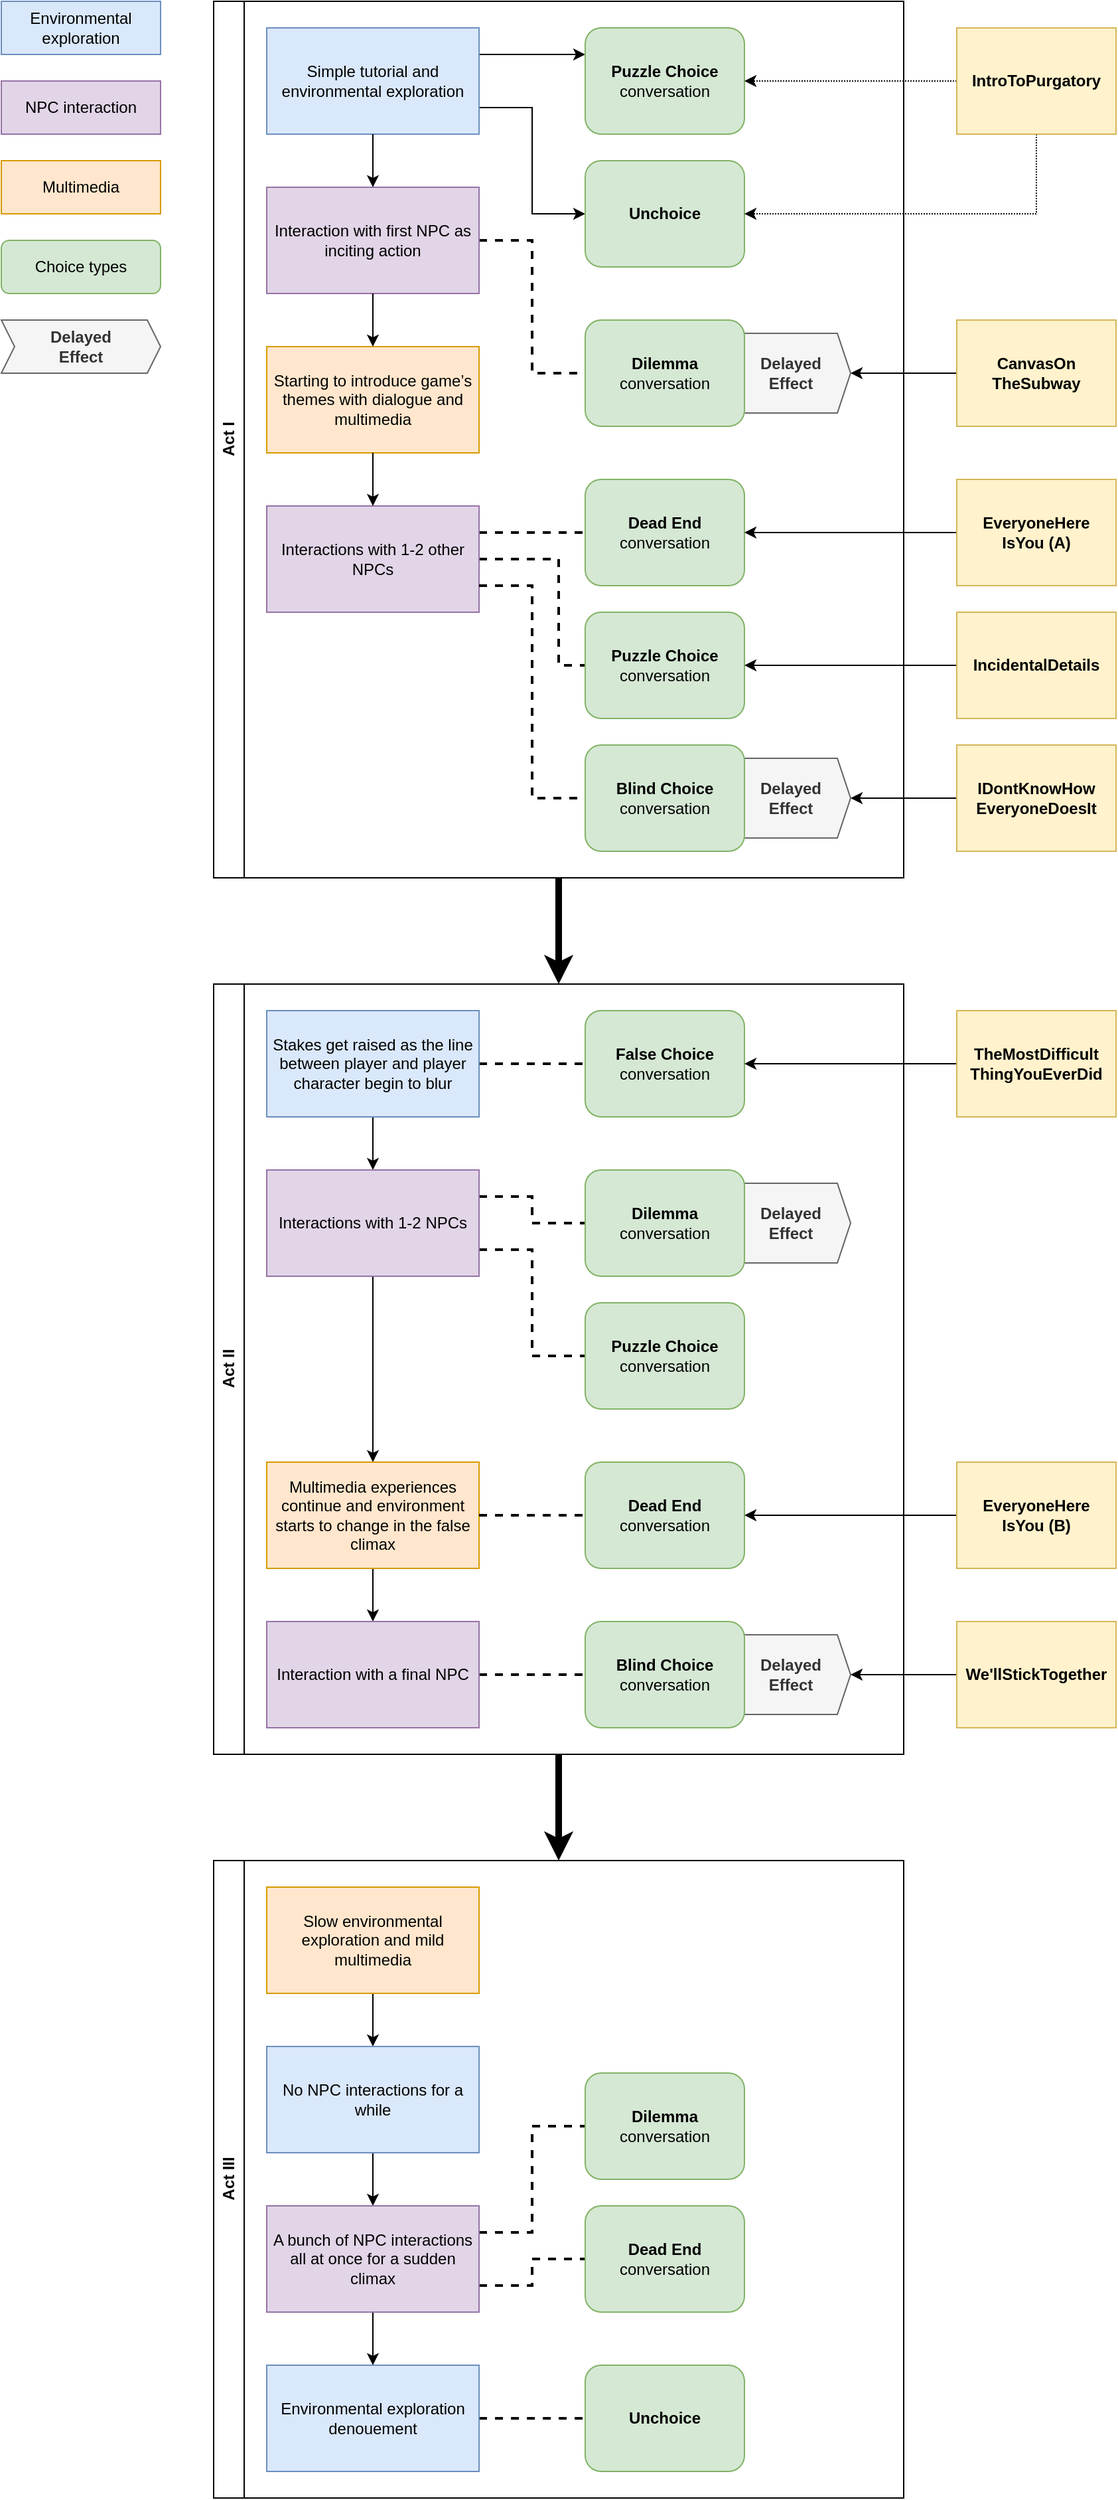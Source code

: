 <mxfile version="20.8.16" type="device"><diagram name="Page-1" id="20LSyL6QQ4ME8NNosVJb"><mxGraphModel dx="1434" dy="956" grid="1" gridSize="10" guides="1" tooltips="1" connect="1" arrows="1" fold="1" page="1" pageScale="1" pageWidth="850" pageHeight="1100" math="0" shadow="0"><root><mxCell id="0"/><mxCell id="1" parent="0"/><mxCell id="ZikLL2L7RajSUhIYfOUC-8" value="Act I" style="swimlane;horizontal=0;whiteSpace=wrap;html=1;" parent="1" vertex="1"><mxGeometry x="200" y="40" width="520" height="660" as="geometry"><mxRectangle x="40" y="40" width="40" height="60" as="alternateBounds"/></mxGeometry></mxCell><mxCell id="ZikLL2L7RajSUhIYfOUC-48" value="&lt;b&gt;Delayed&lt;br&gt;Effect&lt;/b&gt;" style="shape=step;perimeter=stepPerimeter;whiteSpace=wrap;html=1;fixedSize=1;size=10;fillColor=#f5f5f5;fontColor=#333333;strokeColor=#666666;" parent="ZikLL2L7RajSUhIYfOUC-8" vertex="1"><mxGeometry x="390" y="250" width="90" height="60" as="geometry"/></mxCell><mxCell id="sIQgqS5pxMJ5EPuZXMXq-2" style="edgeStyle=orthogonalEdgeStyle;rounded=0;orthogonalLoop=1;jettySize=auto;html=1;exitX=1;exitY=0.25;exitDx=0;exitDy=0;entryX=0;entryY=0.25;entryDx=0;entryDy=0;" parent="ZikLL2L7RajSUhIYfOUC-8" source="ZikLL2L7RajSUhIYfOUC-1" target="ZikLL2L7RajSUhIYfOUC-61" edge="1"><mxGeometry relative="1" as="geometry"/></mxCell><mxCell id="sIQgqS5pxMJ5EPuZXMXq-3" style="edgeStyle=orthogonalEdgeStyle;rounded=0;orthogonalLoop=1;jettySize=auto;html=1;exitX=1;exitY=0.75;exitDx=0;exitDy=0;entryX=0;entryY=0.5;entryDx=0;entryDy=0;" parent="ZikLL2L7RajSUhIYfOUC-8" source="ZikLL2L7RajSUhIYfOUC-1" target="sIQgqS5pxMJ5EPuZXMXq-1" edge="1"><mxGeometry relative="1" as="geometry"/></mxCell><mxCell id="ZikLL2L7RajSUhIYfOUC-1" value="Simple tutorial and environmental exploration" style="rounded=0;whiteSpace=wrap;html=1;fillColor=#dae8fc;strokeColor=#6c8ebf;" parent="ZikLL2L7RajSUhIYfOUC-8" vertex="1"><mxGeometry x="40" y="20" width="160" height="80" as="geometry"/></mxCell><mxCell id="ZikLL2L7RajSUhIYfOUC-42" style="edgeStyle=orthogonalEdgeStyle;rounded=0;orthogonalLoop=1;jettySize=auto;html=1;exitX=1;exitY=0.5;exitDx=0;exitDy=0;entryX=0;entryY=0.5;entryDx=0;entryDy=0;strokeWidth=2;endArrow=none;endFill=0;dashed=1;" parent="ZikLL2L7RajSUhIYfOUC-8" source="ZikLL2L7RajSUhIYfOUC-2" target="ZikLL2L7RajSUhIYfOUC-41" edge="1"><mxGeometry relative="1" as="geometry"/></mxCell><mxCell id="ZikLL2L7RajSUhIYfOUC-2" value="Interaction with first NPC as inciting action" style="rounded=0;whiteSpace=wrap;html=1;fillColor=#e1d5e7;strokeColor=#9673a6;" parent="ZikLL2L7RajSUhIYfOUC-8" vertex="1"><mxGeometry x="40" y="140" width="160" height="80" as="geometry"/></mxCell><mxCell id="ZikLL2L7RajSUhIYfOUC-4" style="edgeStyle=orthogonalEdgeStyle;rounded=0;orthogonalLoop=1;jettySize=auto;html=1;exitX=0.5;exitY=1;exitDx=0;exitDy=0;entryX=0.5;entryY=0;entryDx=0;entryDy=0;" parent="ZikLL2L7RajSUhIYfOUC-8" source="ZikLL2L7RajSUhIYfOUC-1" target="ZikLL2L7RajSUhIYfOUC-2" edge="1"><mxGeometry relative="1" as="geometry"/></mxCell><mxCell id="ZikLL2L7RajSUhIYfOUC-3" value="Starting to introduce game’s themes with dialogue and multimedia" style="rounded=0;whiteSpace=wrap;html=1;fillColor=#ffe6cc;strokeColor=#d79b00;" parent="ZikLL2L7RajSUhIYfOUC-8" vertex="1"><mxGeometry x="40" y="260" width="160" height="80" as="geometry"/></mxCell><mxCell id="ZikLL2L7RajSUhIYfOUC-5" style="edgeStyle=orthogonalEdgeStyle;rounded=0;orthogonalLoop=1;jettySize=auto;html=1;exitX=0.5;exitY=1;exitDx=0;exitDy=0;entryX=0.5;entryY=0;entryDx=0;entryDy=0;" parent="ZikLL2L7RajSUhIYfOUC-8" source="ZikLL2L7RajSUhIYfOUC-2" target="ZikLL2L7RajSUhIYfOUC-3" edge="1"><mxGeometry relative="1" as="geometry"/></mxCell><mxCell id="ZikLL2L7RajSUhIYfOUC-38" style="edgeStyle=orthogonalEdgeStyle;rounded=0;orthogonalLoop=1;jettySize=auto;html=1;exitX=1;exitY=0.25;exitDx=0;exitDy=0;entryX=0;entryY=0.5;entryDx=0;entryDy=0;strokeWidth=2;endArrow=none;endFill=0;dashed=1;" parent="ZikLL2L7RajSUhIYfOUC-8" source="ZikLL2L7RajSUhIYfOUC-6" target="ZikLL2L7RajSUhIYfOUC-36" edge="1"><mxGeometry relative="1" as="geometry"/></mxCell><mxCell id="ZikLL2L7RajSUhIYfOUC-57" style="edgeStyle=orthogonalEdgeStyle;rounded=0;orthogonalLoop=1;jettySize=auto;html=1;exitX=1;exitY=0.5;exitDx=0;exitDy=0;entryX=0;entryY=0.5;entryDx=0;entryDy=0;strokeWidth=2;endArrow=none;endFill=0;dashed=1;" parent="ZikLL2L7RajSUhIYfOUC-8" source="ZikLL2L7RajSUhIYfOUC-6" target="ZikLL2L7RajSUhIYfOUC-56" edge="1"><mxGeometry relative="1" as="geometry"><Array as="points"><mxPoint x="260" y="420"/><mxPoint x="260" y="500"/></Array></mxGeometry></mxCell><mxCell id="ZikLL2L7RajSUhIYfOUC-6" value="Interactions with 1-2 other NPCs" style="rounded=0;whiteSpace=wrap;html=1;fillColor=#e1d5e7;strokeColor=#9673a6;" parent="ZikLL2L7RajSUhIYfOUC-8" vertex="1"><mxGeometry x="40" y="380" width="160" height="80" as="geometry"/></mxCell><mxCell id="ZikLL2L7RajSUhIYfOUC-7" style="edgeStyle=orthogonalEdgeStyle;rounded=0;orthogonalLoop=1;jettySize=auto;html=1;exitX=0.5;exitY=1;exitDx=0;exitDy=0;entryX=0.5;entryY=0;entryDx=0;entryDy=0;" parent="ZikLL2L7RajSUhIYfOUC-8" source="ZikLL2L7RajSUhIYfOUC-3" target="ZikLL2L7RajSUhIYfOUC-6" edge="1"><mxGeometry relative="1" as="geometry"/></mxCell><mxCell id="ZikLL2L7RajSUhIYfOUC-36" value="&lt;b&gt;Dead End&lt;br&gt;&lt;/b&gt;conversation" style="rounded=1;whiteSpace=wrap;html=1;fillColor=#d5e8d4;strokeColor=#82b366;" parent="ZikLL2L7RajSUhIYfOUC-8" vertex="1"><mxGeometry x="280" y="360" width="120" height="80" as="geometry"/></mxCell><mxCell id="ZikLL2L7RajSUhIYfOUC-41" value="&lt;b&gt;Dilemma&lt;br&gt;&lt;/b&gt;conversation" style="rounded=1;whiteSpace=wrap;html=1;fillColor=#d5e8d4;strokeColor=#82b366;" parent="ZikLL2L7RajSUhIYfOUC-8" vertex="1"><mxGeometry x="280" y="240" width="120" height="80" as="geometry"/></mxCell><mxCell id="ZikLL2L7RajSUhIYfOUC-50" value="&lt;b&gt;Delayed&lt;br&gt;Effect&lt;/b&gt;" style="shape=step;perimeter=stepPerimeter;whiteSpace=wrap;html=1;fixedSize=1;size=10;fillColor=#f5f5f5;fontColor=#333333;strokeColor=#666666;" parent="ZikLL2L7RajSUhIYfOUC-8" vertex="1"><mxGeometry x="390" y="570" width="90" height="60" as="geometry"/></mxCell><mxCell id="ZikLL2L7RajSUhIYfOUC-27" value="&lt;b&gt;Blind Choice&lt;br&gt;&lt;/b&gt;conversation" style="rounded=1;whiteSpace=wrap;html=1;fillColor=#d5e8d4;strokeColor=#82b366;" parent="ZikLL2L7RajSUhIYfOUC-8" vertex="1"><mxGeometry x="280" y="560" width="120" height="80" as="geometry"/></mxCell><mxCell id="ZikLL2L7RajSUhIYfOUC-37" style="edgeStyle=orthogonalEdgeStyle;rounded=0;orthogonalLoop=1;jettySize=auto;html=1;exitX=1;exitY=0.75;exitDx=0;exitDy=0;entryX=0;entryY=0.5;entryDx=0;entryDy=0;strokeWidth=2;endArrow=none;endFill=0;dashed=1;" parent="ZikLL2L7RajSUhIYfOUC-8" source="ZikLL2L7RajSUhIYfOUC-6" target="ZikLL2L7RajSUhIYfOUC-27" edge="1"><mxGeometry relative="1" as="geometry"/></mxCell><mxCell id="ZikLL2L7RajSUhIYfOUC-56" value="&lt;b&gt;Puzzle Choice&lt;br&gt;&lt;/b&gt;conversation" style="rounded=1;whiteSpace=wrap;html=1;fillColor=#d5e8d4;strokeColor=#82b366;" parent="ZikLL2L7RajSUhIYfOUC-8" vertex="1"><mxGeometry x="280" y="460" width="120" height="80" as="geometry"/></mxCell><mxCell id="ZikLL2L7RajSUhIYfOUC-61" value="&lt;b style=&quot;border-color: var(--border-color);&quot;&gt;Puzzle Choice&lt;/b&gt;&lt;br style=&quot;border-color: var(--border-color);&quot;&gt;conversation" style="rounded=1;whiteSpace=wrap;html=1;fillColor=#d5e8d4;strokeColor=#82b366;" parent="ZikLL2L7RajSUhIYfOUC-8" vertex="1"><mxGeometry x="280" y="20" width="120" height="80" as="geometry"/></mxCell><mxCell id="sIQgqS5pxMJ5EPuZXMXq-1" value="&lt;b&gt;Unchoice&lt;/b&gt;" style="rounded=1;whiteSpace=wrap;html=1;fillColor=#d5e8d4;strokeColor=#82b366;" parent="ZikLL2L7RajSUhIYfOUC-8" vertex="1"><mxGeometry x="280" y="120" width="120" height="80" as="geometry"/></mxCell><mxCell id="ZikLL2L7RajSUhIYfOUC-25" style="edgeStyle=orthogonalEdgeStyle;rounded=0;orthogonalLoop=1;jettySize=auto;html=1;exitX=0.5;exitY=1;exitDx=0;exitDy=0;entryX=0.5;entryY=0;entryDx=0;entryDy=0;strokeWidth=5;" parent="1" source="ZikLL2L7RajSUhIYfOUC-8" target="ZikLL2L7RajSUhIYfOUC-9" edge="1"><mxGeometry relative="1" as="geometry"/></mxCell><mxCell id="ZikLL2L7RajSUhIYfOUC-26" style="edgeStyle=orthogonalEdgeStyle;rounded=0;orthogonalLoop=1;jettySize=auto;html=1;exitX=0.5;exitY=1;exitDx=0;exitDy=0;entryX=0.5;entryY=0;entryDx=0;entryDy=0;strokeWidth=5;" parent="1" source="ZikLL2L7RajSUhIYfOUC-9" target="ZikLL2L7RajSUhIYfOUC-17" edge="1"><mxGeometry relative="1" as="geometry"/></mxCell><mxCell id="ZikLL2L7RajSUhIYfOUC-9" value="Act II" style="swimlane;horizontal=0;whiteSpace=wrap;html=1;" parent="1" vertex="1"><mxGeometry x="200" y="780" width="520" height="580" as="geometry"><mxRectangle x="40" y="700" width="40" height="60" as="alternateBounds"/></mxGeometry></mxCell><mxCell id="ZikLL2L7RajSUhIYfOUC-54" value="&lt;b&gt;Delayed&lt;br&gt;Effect&lt;/b&gt;" style="shape=step;perimeter=stepPerimeter;whiteSpace=wrap;html=1;fixedSize=1;size=10;fillColor=#f5f5f5;fontColor=#333333;strokeColor=#666666;" parent="ZikLL2L7RajSUhIYfOUC-9" vertex="1"><mxGeometry x="390" y="490" width="90" height="60" as="geometry"/></mxCell><mxCell id="ZikLL2L7RajSUhIYfOUC-14" style="edgeStyle=orthogonalEdgeStyle;rounded=0;orthogonalLoop=1;jettySize=auto;html=1;exitX=0.5;exitY=1;exitDx=0;exitDy=0;" parent="ZikLL2L7RajSUhIYfOUC-9" source="ZikLL2L7RajSUhIYfOUC-10" target="ZikLL2L7RajSUhIYfOUC-11" edge="1"><mxGeometry relative="1" as="geometry"/></mxCell><mxCell id="ZikLL2L7RajSUhIYfOUC-35" style="edgeStyle=orthogonalEdgeStyle;rounded=0;orthogonalLoop=1;jettySize=auto;html=1;exitX=1;exitY=0.5;exitDx=0;exitDy=0;entryX=0;entryY=0.5;entryDx=0;entryDy=0;strokeWidth=2;endArrow=none;endFill=0;dashed=1;" parent="ZikLL2L7RajSUhIYfOUC-9" source="ZikLL2L7RajSUhIYfOUC-10" target="ZikLL2L7RajSUhIYfOUC-34" edge="1"><mxGeometry relative="1" as="geometry"/></mxCell><mxCell id="ZikLL2L7RajSUhIYfOUC-10" value="Stakes get raised as the line between player and player character begin to blur" style="rounded=0;whiteSpace=wrap;html=1;fillColor=#dae8fc;strokeColor=#6c8ebf;" parent="ZikLL2L7RajSUhIYfOUC-9" vertex="1"><mxGeometry x="40" y="20" width="160" height="80" as="geometry"/></mxCell><mxCell id="ZikLL2L7RajSUhIYfOUC-15" style="edgeStyle=orthogonalEdgeStyle;rounded=0;orthogonalLoop=1;jettySize=auto;html=1;exitX=0.5;exitY=1;exitDx=0;exitDy=0;entryX=0.5;entryY=0;entryDx=0;entryDy=0;" parent="ZikLL2L7RajSUhIYfOUC-9" source="ZikLL2L7RajSUhIYfOUC-11" target="ZikLL2L7RajSUhIYfOUC-12" edge="1"><mxGeometry relative="1" as="geometry"/></mxCell><mxCell id="ZikLL2L7RajSUhIYfOUC-59" style="edgeStyle=orthogonalEdgeStyle;rounded=0;orthogonalLoop=1;jettySize=auto;html=1;exitX=1;exitY=0.25;exitDx=0;exitDy=0;entryX=0;entryY=0.5;entryDx=0;entryDy=0;strokeWidth=2;endArrow=none;endFill=0;dashed=1;" parent="ZikLL2L7RajSUhIYfOUC-9" source="ZikLL2L7RajSUhIYfOUC-11" target="ZikLL2L7RajSUhIYfOUC-43" edge="1"><mxGeometry relative="1" as="geometry"/></mxCell><mxCell id="ZikLL2L7RajSUhIYfOUC-60" style="edgeStyle=orthogonalEdgeStyle;rounded=0;orthogonalLoop=1;jettySize=auto;html=1;exitX=1;exitY=0.75;exitDx=0;exitDy=0;entryX=0;entryY=0.5;entryDx=0;entryDy=0;strokeWidth=2;endArrow=none;endFill=0;dashed=1;" parent="ZikLL2L7RajSUhIYfOUC-9" source="ZikLL2L7RajSUhIYfOUC-11" target="ZikLL2L7RajSUhIYfOUC-58" edge="1"><mxGeometry relative="1" as="geometry"/></mxCell><mxCell id="ZikLL2L7RajSUhIYfOUC-11" value="Interactions with 1-2 NPCs" style="rounded=0;whiteSpace=wrap;html=1;fillColor=#e1d5e7;strokeColor=#9673a6;" parent="ZikLL2L7RajSUhIYfOUC-9" vertex="1"><mxGeometry x="40" y="140" width="160" height="80" as="geometry"/></mxCell><mxCell id="ZikLL2L7RajSUhIYfOUC-16" style="edgeStyle=orthogonalEdgeStyle;rounded=0;orthogonalLoop=1;jettySize=auto;html=1;exitX=0.5;exitY=1;exitDx=0;exitDy=0;entryX=0.5;entryY=0;entryDx=0;entryDy=0;" parent="ZikLL2L7RajSUhIYfOUC-9" source="ZikLL2L7RajSUhIYfOUC-12" target="ZikLL2L7RajSUhIYfOUC-13" edge="1"><mxGeometry relative="1" as="geometry"/></mxCell><mxCell id="ZikLL2L7RajSUhIYfOUC-12" value="Multimedia experiences continue and environment starts to change in the false climax" style="rounded=0;whiteSpace=wrap;html=1;fillColor=#ffe6cc;strokeColor=#d79b00;" parent="ZikLL2L7RajSUhIYfOUC-9" vertex="1"><mxGeometry x="40" y="360" width="160" height="80" as="geometry"/></mxCell><mxCell id="ZikLL2L7RajSUhIYfOUC-40" style="edgeStyle=orthogonalEdgeStyle;rounded=0;orthogonalLoop=1;jettySize=auto;html=1;exitX=1;exitY=0.5;exitDx=0;exitDy=0;entryX=0;entryY=0.5;entryDx=0;entryDy=0;strokeWidth=2;endArrow=none;endFill=0;dashed=1;" parent="ZikLL2L7RajSUhIYfOUC-9" source="ZikLL2L7RajSUhIYfOUC-13" target="ZikLL2L7RajSUhIYfOUC-39" edge="1"><mxGeometry relative="1" as="geometry"/></mxCell><mxCell id="ZikLL2L7RajSUhIYfOUC-13" value="Interaction with a final NPC" style="rounded=0;whiteSpace=wrap;html=1;fillColor=#e1d5e7;strokeColor=#9673a6;" parent="ZikLL2L7RajSUhIYfOUC-9" vertex="1"><mxGeometry x="40" y="480" width="160" height="80" as="geometry"/></mxCell><mxCell id="ZikLL2L7RajSUhIYfOUC-34" value="&lt;b&gt;False Choice&lt;br&gt;&lt;/b&gt;conversation" style="rounded=1;whiteSpace=wrap;html=1;fillColor=#d5e8d4;strokeColor=#82b366;" parent="ZikLL2L7RajSUhIYfOUC-9" vertex="1"><mxGeometry x="280" y="20" width="120" height="80" as="geometry"/></mxCell><mxCell id="ZikLL2L7RajSUhIYfOUC-39" value="&lt;b&gt;Blind Choice&lt;br&gt;&lt;/b&gt;conversation" style="rounded=1;whiteSpace=wrap;html=1;fillColor=#d5e8d4;strokeColor=#82b366;" parent="ZikLL2L7RajSUhIYfOUC-9" vertex="1"><mxGeometry x="280" y="480" width="120" height="80" as="geometry"/></mxCell><mxCell id="ZikLL2L7RajSUhIYfOUC-53" value="&lt;b&gt;Delayed&lt;br&gt;Effect&lt;/b&gt;" style="shape=step;perimeter=stepPerimeter;whiteSpace=wrap;html=1;fixedSize=1;size=10;fillColor=#f5f5f5;fontColor=#333333;strokeColor=#666666;" parent="ZikLL2L7RajSUhIYfOUC-9" vertex="1"><mxGeometry x="390" y="150" width="90" height="60" as="geometry"/></mxCell><mxCell id="ZikLL2L7RajSUhIYfOUC-43" value="&lt;b&gt;Dilemma&lt;br&gt;&lt;/b&gt;conversation" style="rounded=1;whiteSpace=wrap;html=1;fillColor=#d5e8d4;strokeColor=#82b366;" parent="ZikLL2L7RajSUhIYfOUC-9" vertex="1"><mxGeometry x="280" y="140" width="120" height="80" as="geometry"/></mxCell><mxCell id="ZikLL2L7RajSUhIYfOUC-29" value="&lt;b&gt;Dead End&lt;br&gt;&lt;/b&gt;conversation" style="rounded=1;whiteSpace=wrap;html=1;fillColor=#d5e8d4;strokeColor=#82b366;" parent="ZikLL2L7RajSUhIYfOUC-9" vertex="1"><mxGeometry x="280" y="360" width="120" height="80" as="geometry"/></mxCell><mxCell id="ZikLL2L7RajSUhIYfOUC-31" style="edgeStyle=orthogonalEdgeStyle;rounded=0;orthogonalLoop=1;jettySize=auto;html=1;exitX=1;exitY=0.5;exitDx=0;exitDy=0;entryX=0;entryY=0.5;entryDx=0;entryDy=0;strokeWidth=2;endArrow=none;endFill=0;dashed=1;" parent="ZikLL2L7RajSUhIYfOUC-9" source="ZikLL2L7RajSUhIYfOUC-12" target="ZikLL2L7RajSUhIYfOUC-29" edge="1"><mxGeometry relative="1" as="geometry"/></mxCell><mxCell id="ZikLL2L7RajSUhIYfOUC-58" value="&lt;b&gt;Puzzle Choice&lt;br&gt;&lt;/b&gt;conversation" style="rounded=1;whiteSpace=wrap;html=1;fillColor=#d5e8d4;strokeColor=#82b366;" parent="ZikLL2L7RajSUhIYfOUC-9" vertex="1"><mxGeometry x="280" y="240" width="120" height="80" as="geometry"/></mxCell><mxCell id="ZikLL2L7RajSUhIYfOUC-17" value="Act III" style="swimlane;horizontal=0;whiteSpace=wrap;html=1;" parent="1" vertex="1"><mxGeometry x="200" y="1440" width="520" height="480" as="geometry"><mxRectangle x="40" y="1360" width="40" height="60" as="alternateBounds"/></mxGeometry></mxCell><mxCell id="ZikLL2L7RajSUhIYfOUC-22" style="edgeStyle=orthogonalEdgeStyle;rounded=0;orthogonalLoop=1;jettySize=auto;html=1;exitX=0.5;exitY=1;exitDx=0;exitDy=0;entryX=0.5;entryY=0;entryDx=0;entryDy=0;" parent="ZikLL2L7RajSUhIYfOUC-17" source="ZikLL2L7RajSUhIYfOUC-18" target="ZikLL2L7RajSUhIYfOUC-19" edge="1"><mxGeometry relative="1" as="geometry"/></mxCell><mxCell id="ZikLL2L7RajSUhIYfOUC-18" value="Slow environmental exploration and mild multimedia" style="rounded=0;whiteSpace=wrap;html=1;fillColor=#ffe6cc;strokeColor=#d79b00;" parent="ZikLL2L7RajSUhIYfOUC-17" vertex="1"><mxGeometry x="40" y="20" width="160" height="80" as="geometry"/></mxCell><mxCell id="ZikLL2L7RajSUhIYfOUC-23" style="edgeStyle=orthogonalEdgeStyle;rounded=0;orthogonalLoop=1;jettySize=auto;html=1;exitX=0.5;exitY=1;exitDx=0;exitDy=0;entryX=0.5;entryY=0;entryDx=0;entryDy=0;" parent="ZikLL2L7RajSUhIYfOUC-17" source="ZikLL2L7RajSUhIYfOUC-19" target="ZikLL2L7RajSUhIYfOUC-20" edge="1"><mxGeometry relative="1" as="geometry"/></mxCell><mxCell id="ZikLL2L7RajSUhIYfOUC-19" value="No NPC interactions for a while" style="rounded=0;whiteSpace=wrap;html=1;fillColor=#dae8fc;strokeColor=#6c8ebf;" parent="ZikLL2L7RajSUhIYfOUC-17" vertex="1"><mxGeometry x="40" y="140" width="160" height="80" as="geometry"/></mxCell><mxCell id="ZikLL2L7RajSUhIYfOUC-24" style="edgeStyle=orthogonalEdgeStyle;rounded=0;orthogonalLoop=1;jettySize=auto;html=1;exitX=0.5;exitY=1;exitDx=0;exitDy=0;entryX=0.5;entryY=0;entryDx=0;entryDy=0;" parent="ZikLL2L7RajSUhIYfOUC-17" source="ZikLL2L7RajSUhIYfOUC-20" target="ZikLL2L7RajSUhIYfOUC-21" edge="1"><mxGeometry relative="1" as="geometry"/></mxCell><mxCell id="ZikLL2L7RajSUhIYfOUC-46" style="edgeStyle=orthogonalEdgeStyle;rounded=0;orthogonalLoop=1;jettySize=auto;html=1;exitX=1;exitY=0.25;exitDx=0;exitDy=0;entryX=0;entryY=0.5;entryDx=0;entryDy=0;strokeWidth=2;endArrow=none;endFill=0;dashed=1;" parent="ZikLL2L7RajSUhIYfOUC-17" source="ZikLL2L7RajSUhIYfOUC-20" target="ZikLL2L7RajSUhIYfOUC-45" edge="1"><mxGeometry relative="1" as="geometry"/></mxCell><mxCell id="ZikLL2L7RajSUhIYfOUC-47" style="edgeStyle=orthogonalEdgeStyle;rounded=0;orthogonalLoop=1;jettySize=auto;html=1;exitX=1;exitY=0.75;exitDx=0;exitDy=0;entryX=0;entryY=0.5;entryDx=0;entryDy=0;strokeWidth=2;endArrow=none;endFill=0;dashed=1;" parent="ZikLL2L7RajSUhIYfOUC-17" source="ZikLL2L7RajSUhIYfOUC-20" target="ZikLL2L7RajSUhIYfOUC-32" edge="1"><mxGeometry relative="1" as="geometry"/></mxCell><mxCell id="ZikLL2L7RajSUhIYfOUC-20" value="A bunch of NPC interactions all at once for a sudden climax" style="rounded=0;whiteSpace=wrap;html=1;fillColor=#e1d5e7;strokeColor=#9673a6;" parent="ZikLL2L7RajSUhIYfOUC-17" vertex="1"><mxGeometry x="40" y="260" width="160" height="80" as="geometry"/></mxCell><mxCell id="ZikLL2L7RajSUhIYfOUC-64" style="edgeStyle=orthogonalEdgeStyle;rounded=0;orthogonalLoop=1;jettySize=auto;html=1;exitX=1;exitY=0.5;exitDx=0;exitDy=0;entryX=0;entryY=0.5;entryDx=0;entryDy=0;strokeWidth=2;endArrow=none;endFill=0;dashed=1;" parent="ZikLL2L7RajSUhIYfOUC-17" source="ZikLL2L7RajSUhIYfOUC-21" target="ZikLL2L7RajSUhIYfOUC-63" edge="1"><mxGeometry relative="1" as="geometry"/></mxCell><mxCell id="ZikLL2L7RajSUhIYfOUC-21" value="Environmental exploration denouement" style="rounded=0;whiteSpace=wrap;html=1;fillColor=#dae8fc;strokeColor=#6c8ebf;" parent="ZikLL2L7RajSUhIYfOUC-17" vertex="1"><mxGeometry x="40" y="380" width="160" height="80" as="geometry"/></mxCell><mxCell id="ZikLL2L7RajSUhIYfOUC-45" value="&lt;b&gt;Dilemma&lt;br&gt;&lt;/b&gt;conversation" style="rounded=1;whiteSpace=wrap;html=1;fillColor=#d5e8d4;strokeColor=#82b366;" parent="ZikLL2L7RajSUhIYfOUC-17" vertex="1"><mxGeometry x="280" y="160" width="120" height="80" as="geometry"/></mxCell><mxCell id="ZikLL2L7RajSUhIYfOUC-32" value="&lt;b&gt;Dead End&lt;br&gt;&lt;/b&gt;conversation" style="rounded=1;whiteSpace=wrap;html=1;fillColor=#d5e8d4;strokeColor=#82b366;" parent="ZikLL2L7RajSUhIYfOUC-17" vertex="1"><mxGeometry x="280" y="260" width="120" height="80" as="geometry"/></mxCell><mxCell id="ZikLL2L7RajSUhIYfOUC-63" value="&lt;b&gt;Unchoice&lt;/b&gt;" style="rounded=1;whiteSpace=wrap;html=1;fillColor=#d5e8d4;strokeColor=#82b366;" parent="ZikLL2L7RajSUhIYfOUC-17" vertex="1"><mxGeometry x="280" y="380" width="120" height="80" as="geometry"/></mxCell><mxCell id="ZikLL2L7RajSUhIYfOUC-65" value="Environmental exploration" style="rounded=0;whiteSpace=wrap;html=1;fillColor=#dae8fc;strokeColor=#6c8ebf;" parent="1" vertex="1"><mxGeometry x="40" y="40" width="120" height="40" as="geometry"/></mxCell><mxCell id="ZikLL2L7RajSUhIYfOUC-66" value="NPC interaction" style="rounded=0;whiteSpace=wrap;html=1;fillColor=#e1d5e7;strokeColor=#9673a6;" parent="1" vertex="1"><mxGeometry x="40" y="100" width="120" height="40" as="geometry"/></mxCell><mxCell id="ZikLL2L7RajSUhIYfOUC-67" value="Multimedia" style="rounded=0;whiteSpace=wrap;html=1;fillColor=#ffe6cc;strokeColor=#d79b00;" parent="1" vertex="1"><mxGeometry x="40" y="160" width="120" height="40" as="geometry"/></mxCell><mxCell id="ZikLL2L7RajSUhIYfOUC-68" value="Choice types" style="rounded=1;whiteSpace=wrap;html=1;fillColor=#d5e8d4;strokeColor=#82b366;" parent="1" vertex="1"><mxGeometry x="40" y="220" width="120" height="40" as="geometry"/></mxCell><mxCell id="ZikLL2L7RajSUhIYfOUC-69" value="&lt;b&gt;Delayed&lt;br&gt;Effect&lt;/b&gt;" style="shape=step;perimeter=stepPerimeter;whiteSpace=wrap;html=1;fixedSize=1;size=10;fillColor=#f5f5f5;fontColor=#333333;strokeColor=#666666;" parent="1" vertex="1"><mxGeometry x="40" y="280" width="120" height="40" as="geometry"/></mxCell><mxCell id="1lJCk12QQd_xqBQTzLWj-2" style="edgeStyle=orthogonalEdgeStyle;rounded=0;orthogonalLoop=1;jettySize=auto;html=1;exitX=0;exitY=0.5;exitDx=0;exitDy=0;entryX=1;entryY=0.5;entryDx=0;entryDy=0;dashed=1;dashPattern=1 1;" parent="1" source="1lJCk12QQd_xqBQTzLWj-1" target="ZikLL2L7RajSUhIYfOUC-61" edge="1"><mxGeometry relative="1" as="geometry"/></mxCell><mxCell id="1lJCk12QQd_xqBQTzLWj-3" style="edgeStyle=orthogonalEdgeStyle;rounded=0;orthogonalLoop=1;jettySize=auto;html=1;exitX=0.5;exitY=1;exitDx=0;exitDy=0;entryX=1;entryY=0.5;entryDx=0;entryDy=0;dashed=1;dashPattern=1 1;" parent="1" source="1lJCk12QQd_xqBQTzLWj-1" target="sIQgqS5pxMJ5EPuZXMXq-1" edge="1"><mxGeometry relative="1" as="geometry"/></mxCell><mxCell id="1lJCk12QQd_xqBQTzLWj-1" value="&lt;b&gt;IntroToPurgatory&lt;/b&gt;" style="rounded=0;whiteSpace=wrap;html=1;fillColor=#fff2cc;strokeColor=#d6b656;" parent="1" vertex="1"><mxGeometry x="760" y="60" width="120" height="80" as="geometry"/></mxCell><mxCell id="W5s9xSIYE6x-6giHfC1z-3" style="edgeStyle=orthogonalEdgeStyle;rounded=0;orthogonalLoop=1;jettySize=auto;html=1;exitX=0;exitY=0.5;exitDx=0;exitDy=0;entryX=1;entryY=0.5;entryDx=0;entryDy=0;" parent="1" source="W5s9xSIYE6x-6giHfC1z-1" target="ZikLL2L7RajSUhIYfOUC-48" edge="1"><mxGeometry relative="1" as="geometry"/></mxCell><mxCell id="W5s9xSIYE6x-6giHfC1z-1" value="&lt;b&gt;CanvasOn&lt;br&gt;TheSubway&lt;/b&gt;" style="rounded=0;whiteSpace=wrap;html=1;fillColor=#fff2cc;strokeColor=#d6b656;" parent="1" vertex="1"><mxGeometry x="760" y="280" width="120" height="80" as="geometry"/></mxCell><mxCell id="W5s9xSIYE6x-6giHfC1z-4" style="edgeStyle=orthogonalEdgeStyle;rounded=0;orthogonalLoop=1;jettySize=auto;html=1;exitX=0;exitY=0.5;exitDx=0;exitDy=0;entryX=1;entryY=0.5;entryDx=0;entryDy=0;" parent="1" source="W5s9xSIYE6x-6giHfC1z-2" target="ZikLL2L7RajSUhIYfOUC-36" edge="1"><mxGeometry relative="1" as="geometry"/></mxCell><mxCell id="W5s9xSIYE6x-6giHfC1z-2" value="EveryoneHere&lt;br&gt;IsYou (A)" style="rounded=0;whiteSpace=wrap;html=1;fillColor=#fff2cc;strokeColor=#d6b656;fontStyle=1" parent="1" vertex="1"><mxGeometry x="760" y="400" width="120" height="80" as="geometry"/></mxCell><mxCell id="W5s9xSIYE6x-6giHfC1z-8" style="edgeStyle=orthogonalEdgeStyle;rounded=0;orthogonalLoop=1;jettySize=auto;html=1;exitX=0;exitY=0.5;exitDx=0;exitDy=0;entryX=1;entryY=0.5;entryDx=0;entryDy=0;" parent="1" source="W5s9xSIYE6x-6giHfC1z-5" target="ZikLL2L7RajSUhIYfOUC-50" edge="1"><mxGeometry relative="1" as="geometry"/></mxCell><mxCell id="W5s9xSIYE6x-6giHfC1z-5" value="IDontKnowHow&lt;br&gt;EveryoneDoesIt" style="rounded=0;whiteSpace=wrap;html=1;fillColor=#fff2cc;strokeColor=#d6b656;fontStyle=1" parent="1" vertex="1"><mxGeometry x="760" y="600" width="120" height="80" as="geometry"/></mxCell><mxCell id="W5s9xSIYE6x-6giHfC1z-7" style="edgeStyle=orthogonalEdgeStyle;rounded=0;orthogonalLoop=1;jettySize=auto;html=1;exitX=0;exitY=0.5;exitDx=0;exitDy=0;entryX=1;entryY=0.5;entryDx=0;entryDy=0;" parent="1" source="W5s9xSIYE6x-6giHfC1z-6" target="ZikLL2L7RajSUhIYfOUC-56" edge="1"><mxGeometry relative="1" as="geometry"/></mxCell><mxCell id="W5s9xSIYE6x-6giHfC1z-6" value="&lt;b&gt;IncidentalDetails&lt;/b&gt;" style="rounded=0;whiteSpace=wrap;html=1;fillColor=#fff2cc;strokeColor=#d6b656;" parent="1" vertex="1"><mxGeometry x="760" y="500" width="120" height="80" as="geometry"/></mxCell><mxCell id="5SAUFX_RxWdXl6F9wkmz-2" style="edgeStyle=orthogonalEdgeStyle;rounded=0;orthogonalLoop=1;jettySize=auto;html=1;exitX=0;exitY=0.5;exitDx=0;exitDy=0;entryX=1;entryY=0.5;entryDx=0;entryDy=0;" edge="1" parent="1" source="5SAUFX_RxWdXl6F9wkmz-1" target="ZikLL2L7RajSUhIYfOUC-34"><mxGeometry relative="1" as="geometry"/></mxCell><mxCell id="5SAUFX_RxWdXl6F9wkmz-1" value="TheMostDifficult&lt;br&gt;ThingYouEverDid" style="rounded=0;whiteSpace=wrap;html=1;fillColor=#fff2cc;strokeColor=#d6b656;fontStyle=1" vertex="1" parent="1"><mxGeometry x="760" y="800" width="120" height="80" as="geometry"/></mxCell><mxCell id="5SAUFX_RxWdXl6F9wkmz-4" style="edgeStyle=orthogonalEdgeStyle;rounded=0;orthogonalLoop=1;jettySize=auto;html=1;exitX=0;exitY=0.5;exitDx=0;exitDy=0;entryX=1;entryY=0.5;entryDx=0;entryDy=0;" edge="1" parent="1" source="5SAUFX_RxWdXl6F9wkmz-3" target="ZikLL2L7RajSUhIYfOUC-54"><mxGeometry relative="1" as="geometry"/></mxCell><mxCell id="5SAUFX_RxWdXl6F9wkmz-3" value="We'llStickTogether" style="rounded=0;whiteSpace=wrap;html=1;fillColor=#fff2cc;strokeColor=#d6b656;fontStyle=1" vertex="1" parent="1"><mxGeometry x="760" y="1260" width="120" height="80" as="geometry"/></mxCell><mxCell id="5SAUFX_RxWdXl6F9wkmz-6" style="edgeStyle=orthogonalEdgeStyle;rounded=0;orthogonalLoop=1;jettySize=auto;html=1;exitX=0;exitY=0.5;exitDx=0;exitDy=0;entryX=1;entryY=0.5;entryDx=0;entryDy=0;" edge="1" parent="1" source="5SAUFX_RxWdXl6F9wkmz-5" target="ZikLL2L7RajSUhIYfOUC-29"><mxGeometry relative="1" as="geometry"/></mxCell><mxCell id="5SAUFX_RxWdXl6F9wkmz-5" value="EveryoneHere&lt;br&gt;IsYou (B)" style="rounded=0;whiteSpace=wrap;html=1;fillColor=#fff2cc;strokeColor=#d6b656;fontStyle=1" vertex="1" parent="1"><mxGeometry x="760" y="1140" width="120" height="80" as="geometry"/></mxCell></root></mxGraphModel></diagram></mxfile>